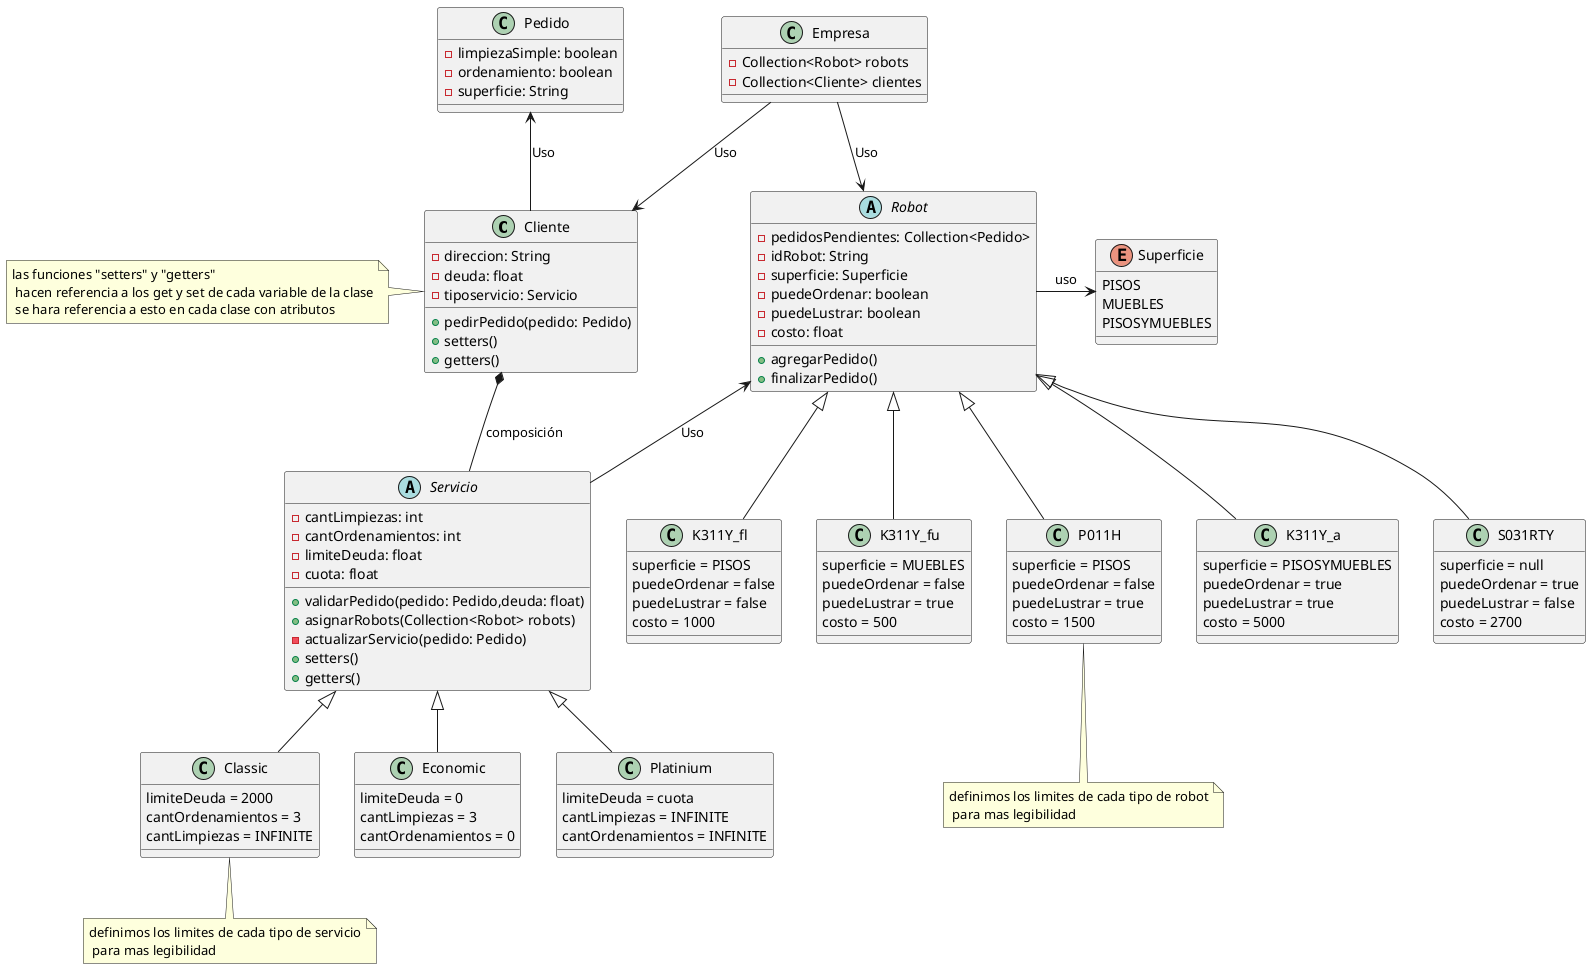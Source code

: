 @startuml
'https://plantuml.com/class-diagram

class Cliente{
-direccion: String
-deuda: float
-tiposervicio: Servicio


+pedirPedido(pedido: Pedido)
+setters()
+getters()
}

class Empresa{
-Collection<Robot> robots
-Collection<Cliente> clientes
}


abstract class Servicio{
- cantLimpiezas: int
- cantOrdenamientos: int
- limiteDeuda: float
 -cuota: float

+validarPedido(pedido: Pedido,deuda: float)
+asignarRobots(Collection<Robot> robots)
-actualizarServicio(pedido: Pedido)
+setters()
+getters()
}

abstract class Robot{
- pedidosPendientes: Collection<Pedido>
- idRobot: String
- superficie: Superficie
- puedeOrdenar: boolean
- puedeLustrar: boolean
- costo: float

+agregarPedido()
+finalizarPedido()
}

class K311Y_fl{
 superficie = PISOS
 puedeOrdenar = false
 puedeLustrar = false
 costo = 1000
}
class K311Y_fu{
superficie = MUEBLES
 puedeOrdenar = false
 puedeLustrar = true
 costo = 500
}
class P011H{
superficie = PISOS
 puedeOrdenar = false
 puedeLustrar = true
 costo = 1500
}
class K311Y_a{
 superficie = PISOSYMUEBLES
 puedeOrdenar = true
 puedeLustrar = true
 costo = 5000
}
class S031RTY{
superficie = null
 puedeOrdenar = true
 puedeLustrar = false
 costo = 2700
}

Robot <|-- K311Y_fl
Robot <|-- K311Y_fu
Robot <|-- P011H
Robot <|-- K311Y_a
Robot <|-- S031RTY

Servicio <|-- Platinium
Servicio <|-- Classic
Servicio <|-- Economic

Robot <-- Servicio : Uso
Pedido <--  Cliente : Uso

Cliente <-up- Empresa  : Uso
Robot <-up-  Empresa : Uso

class Platinium{
limiteDeuda = cuota
cantLimpiezas = INFINITE
cantOrdenamientos = INFINITE
}
class Classic{
limiteDeuda = 2000
cantOrdenamientos = 3
cantLimpiezas = INFINITE
}

class Economic{
limiteDeuda = 0
cantLimpiezas = 3
cantOrdenamientos = 0
}


Cliente *--  Servicio : composición

class Pedido{
- limpiezaSimple: boolean
- ordenamiento: boolean
- superficie: String
}

enum Superficie{
PISOS
MUEBLES
PISOSYMUEBLES
}

Robot -right-> Superficie : uso

note bottom of Classic : definimos los limites de cada tipo de servicio\n para mas legibilidad
note bottom of P011H : definimos los limites de cada tipo de robot\n para mas legibilidad
note left of Cliente : las funciones "setters" y "getters" \n hacen referencia a los get y set de cada variable de la clase\n se hara referencia a esto en cada clase con atributos

@enduml